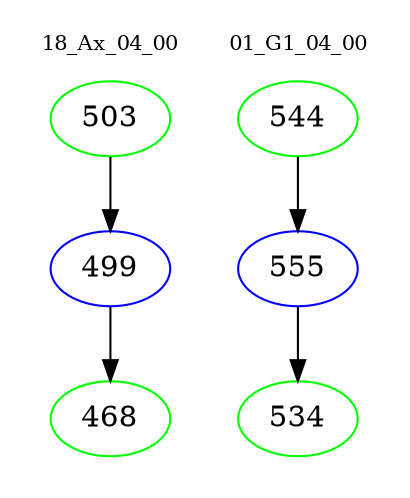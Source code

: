 digraph{
subgraph cluster_0 {
color = white
label = "18_Ax_04_00";
fontsize=10;
T0_503 [label="503", color="green"]
T0_503 -> T0_499 [color="black"]
T0_499 [label="499", color="blue"]
T0_499 -> T0_468 [color="black"]
T0_468 [label="468", color="green"]
}
subgraph cluster_1 {
color = white
label = "01_G1_04_00";
fontsize=10;
T1_544 [label="544", color="green"]
T1_544 -> T1_555 [color="black"]
T1_555 [label="555", color="blue"]
T1_555 -> T1_534 [color="black"]
T1_534 [label="534", color="green"]
}
}
